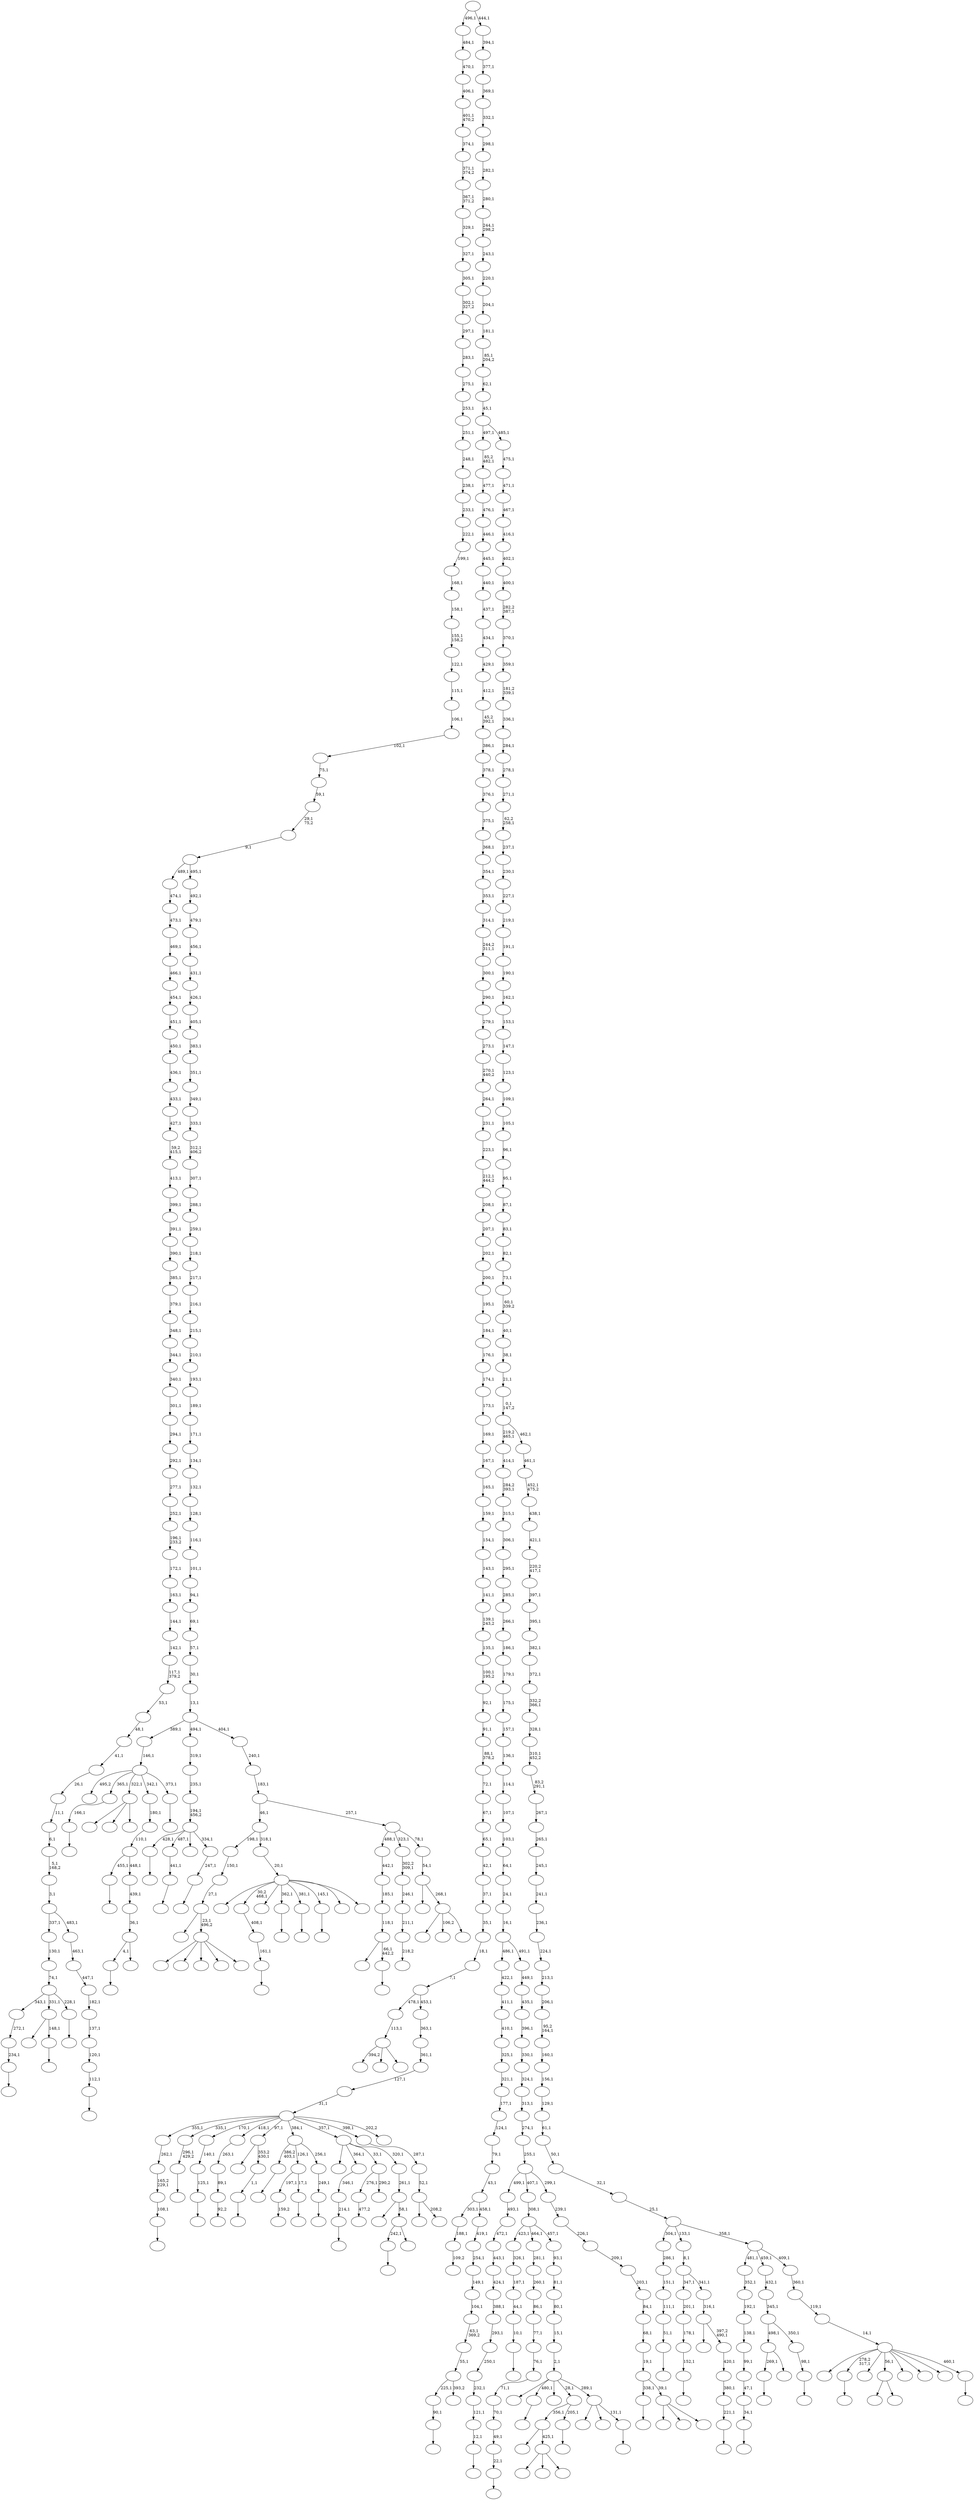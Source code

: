 digraph T {
	600 [label=""]
	599 [label=""]
	598 [label=""]
	597 [label=""]
	596 [label=""]
	595 [label=""]
	594 [label=""]
	593 [label=""]
	592 [label=""]
	591 [label=""]
	590 [label=""]
	589 [label=""]
	588 [label=""]
	587 [label=""]
	586 [label=""]
	585 [label=""]
	584 [label=""]
	583 [label=""]
	582 [label=""]
	581 [label=""]
	580 [label=""]
	579 [label=""]
	578 [label=""]
	577 [label=""]
	576 [label=""]
	575 [label=""]
	574 [label=""]
	573 [label=""]
	572 [label=""]
	571 [label=""]
	570 [label=""]
	569 [label=""]
	568 [label=""]
	567 [label=""]
	566 [label=""]
	565 [label=""]
	564 [label=""]
	563 [label=""]
	562 [label=""]
	561 [label=""]
	560 [label=""]
	559 [label=""]
	558 [label=""]
	557 [label=""]
	556 [label=""]
	555 [label=""]
	554 [label=""]
	553 [label=""]
	552 [label=""]
	551 [label=""]
	550 [label=""]
	549 [label=""]
	548 [label=""]
	547 [label=""]
	546 [label=""]
	545 [label=""]
	544 [label=""]
	543 [label=""]
	542 [label=""]
	541 [label=""]
	540 [label=""]
	539 [label=""]
	538 [label=""]
	537 [label=""]
	536 [label=""]
	535 [label=""]
	534 [label=""]
	533 [label=""]
	532 [label=""]
	531 [label=""]
	530 [label=""]
	529 [label=""]
	528 [label=""]
	527 [label=""]
	526 [label=""]
	525 [label=""]
	524 [label=""]
	523 [label=""]
	522 [label=""]
	521 [label=""]
	520 [label=""]
	519 [label=""]
	518 [label=""]
	517 [label=""]
	516 [label=""]
	515 [label=""]
	514 [label=""]
	513 [label=""]
	512 [label=""]
	511 [label=""]
	510 [label=""]
	509 [label=""]
	508 [label=""]
	507 [label=""]
	506 [label=""]
	505 [label=""]
	504 [label=""]
	503 [label=""]
	502 [label=""]
	501 [label=""]
	500 [label=""]
	499 [label=""]
	498 [label=""]
	497 [label=""]
	496 [label=""]
	495 [label=""]
	494 [label=""]
	493 [label=""]
	492 [label=""]
	491 [label=""]
	490 [label=""]
	489 [label=""]
	488 [label=""]
	487 [label=""]
	486 [label=""]
	485 [label=""]
	484 [label=""]
	483 [label=""]
	482 [label=""]
	481 [label=""]
	480 [label=""]
	479 [label=""]
	478 [label=""]
	477 [label=""]
	476 [label=""]
	475 [label=""]
	474 [label=""]
	473 [label=""]
	472 [label=""]
	471 [label=""]
	470 [label=""]
	469 [label=""]
	468 [label=""]
	467 [label=""]
	466 [label=""]
	465 [label=""]
	464 [label=""]
	463 [label=""]
	462 [label=""]
	461 [label=""]
	460 [label=""]
	459 [label=""]
	458 [label=""]
	457 [label=""]
	456 [label=""]
	455 [label=""]
	454 [label=""]
	453 [label=""]
	452 [label=""]
	451 [label=""]
	450 [label=""]
	449 [label=""]
	448 [label=""]
	447 [label=""]
	446 [label=""]
	445 [label=""]
	444 [label=""]
	443 [label=""]
	442 [label=""]
	441 [label=""]
	440 [label=""]
	439 [label=""]
	438 [label=""]
	437 [label=""]
	436 [label=""]
	435 [label=""]
	434 [label=""]
	433 [label=""]
	432 [label=""]
	431 [label=""]
	430 [label=""]
	429 [label=""]
	428 [label=""]
	427 [label=""]
	426 [label=""]
	425 [label=""]
	424 [label=""]
	423 [label=""]
	422 [label=""]
	421 [label=""]
	420 [label=""]
	419 [label=""]
	418 [label=""]
	417 [label=""]
	416 [label=""]
	415 [label=""]
	414 [label=""]
	413 [label=""]
	412 [label=""]
	411 [label=""]
	410 [label=""]
	409 [label=""]
	408 [label=""]
	407 [label=""]
	406 [label=""]
	405 [label=""]
	404 [label=""]
	403 [label=""]
	402 [label=""]
	401 [label=""]
	400 [label=""]
	399 [label=""]
	398 [label=""]
	397 [label=""]
	396 [label=""]
	395 [label=""]
	394 [label=""]
	393 [label=""]
	392 [label=""]
	391 [label=""]
	390 [label=""]
	389 [label=""]
	388 [label=""]
	387 [label=""]
	386 [label=""]
	385 [label=""]
	384 [label=""]
	383 [label=""]
	382 [label=""]
	381 [label=""]
	380 [label=""]
	379 [label=""]
	378 [label=""]
	377 [label=""]
	376 [label=""]
	375 [label=""]
	374 [label=""]
	373 [label=""]
	372 [label=""]
	371 [label=""]
	370 [label=""]
	369 [label=""]
	368 [label=""]
	367 [label=""]
	366 [label=""]
	365 [label=""]
	364 [label=""]
	363 [label=""]
	362 [label=""]
	361 [label=""]
	360 [label=""]
	359 [label=""]
	358 [label=""]
	357 [label=""]
	356 [label=""]
	355 [label=""]
	354 [label=""]
	353 [label=""]
	352 [label=""]
	351 [label=""]
	350 [label=""]
	349 [label=""]
	348 [label=""]
	347 [label=""]
	346 [label=""]
	345 [label=""]
	344 [label=""]
	343 [label=""]
	342 [label=""]
	341 [label=""]
	340 [label=""]
	339 [label=""]
	338 [label=""]
	337 [label=""]
	336 [label=""]
	335 [label=""]
	334 [label=""]
	333 [label=""]
	332 [label=""]
	331 [label=""]
	330 [label=""]
	329 [label=""]
	328 [label=""]
	327 [label=""]
	326 [label=""]
	325 [label=""]
	324 [label=""]
	323 [label=""]
	322 [label=""]
	321 [label=""]
	320 [label=""]
	319 [label=""]
	318 [label=""]
	317 [label=""]
	316 [label=""]
	315 [label=""]
	314 [label=""]
	313 [label=""]
	312 [label=""]
	311 [label=""]
	310 [label=""]
	309 [label=""]
	308 [label=""]
	307 [label=""]
	306 [label=""]
	305 [label=""]
	304 [label=""]
	303 [label=""]
	302 [label=""]
	301 [label=""]
	300 [label=""]
	299 [label=""]
	298 [label=""]
	297 [label=""]
	296 [label=""]
	295 [label=""]
	294 [label=""]
	293 [label=""]
	292 [label=""]
	291 [label=""]
	290 [label=""]
	289 [label=""]
	288 [label=""]
	287 [label=""]
	286 [label=""]
	285 [label=""]
	284 [label=""]
	283 [label=""]
	282 [label=""]
	281 [label=""]
	280 [label=""]
	279 [label=""]
	278 [label=""]
	277 [label=""]
	276 [label=""]
	275 [label=""]
	274 [label=""]
	273 [label=""]
	272 [label=""]
	271 [label=""]
	270 [label=""]
	269 [label=""]
	268 [label=""]
	267 [label=""]
	266 [label=""]
	265 [label=""]
	264 [label=""]
	263 [label=""]
	262 [label=""]
	261 [label=""]
	260 [label=""]
	259 [label=""]
	258 [label=""]
	257 [label=""]
	256 [label=""]
	255 [label=""]
	254 [label=""]
	253 [label=""]
	252 [label=""]
	251 [label=""]
	250 [label=""]
	249 [label=""]
	248 [label=""]
	247 [label=""]
	246 [label=""]
	245 [label=""]
	244 [label=""]
	243 [label=""]
	242 [label=""]
	241 [label=""]
	240 [label=""]
	239 [label=""]
	238 [label=""]
	237 [label=""]
	236 [label=""]
	235 [label=""]
	234 [label=""]
	233 [label=""]
	232 [label=""]
	231 [label=""]
	230 [label=""]
	229 [label=""]
	228 [label=""]
	227 [label=""]
	226 [label=""]
	225 [label=""]
	224 [label=""]
	223 [label=""]
	222 [label=""]
	221 [label=""]
	220 [label=""]
	219 [label=""]
	218 [label=""]
	217 [label=""]
	216 [label=""]
	215 [label=""]
	214 [label=""]
	213 [label=""]
	212 [label=""]
	211 [label=""]
	210 [label=""]
	209 [label=""]
	208 [label=""]
	207 [label=""]
	206 [label=""]
	205 [label=""]
	204 [label=""]
	203 [label=""]
	202 [label=""]
	201 [label=""]
	200 [label=""]
	199 [label=""]
	198 [label=""]
	197 [label=""]
	196 [label=""]
	195 [label=""]
	194 [label=""]
	193 [label=""]
	192 [label=""]
	191 [label=""]
	190 [label=""]
	189 [label=""]
	188 [label=""]
	187 [label=""]
	186 [label=""]
	185 [label=""]
	184 [label=""]
	183 [label=""]
	182 [label=""]
	181 [label=""]
	180 [label=""]
	179 [label=""]
	178 [label=""]
	177 [label=""]
	176 [label=""]
	175 [label=""]
	174 [label=""]
	173 [label=""]
	172 [label=""]
	171 [label=""]
	170 [label=""]
	169 [label=""]
	168 [label=""]
	167 [label=""]
	166 [label=""]
	165 [label=""]
	164 [label=""]
	163 [label=""]
	162 [label=""]
	161 [label=""]
	160 [label=""]
	159 [label=""]
	158 [label=""]
	157 [label=""]
	156 [label=""]
	155 [label=""]
	154 [label=""]
	153 [label=""]
	152 [label=""]
	151 [label=""]
	150 [label=""]
	149 [label=""]
	148 [label=""]
	147 [label=""]
	146 [label=""]
	145 [label=""]
	144 [label=""]
	143 [label=""]
	142 [label=""]
	141 [label=""]
	140 [label=""]
	139 [label=""]
	138 [label=""]
	137 [label=""]
	136 [label=""]
	135 [label=""]
	134 [label=""]
	133 [label=""]
	132 [label=""]
	131 [label=""]
	130 [label=""]
	129 [label=""]
	128 [label=""]
	127 [label=""]
	126 [label=""]
	125 [label=""]
	124 [label=""]
	123 [label=""]
	122 [label=""]
	121 [label=""]
	120 [label=""]
	119 [label=""]
	118 [label=""]
	117 [label=""]
	116 [label=""]
	115 [label=""]
	114 [label=""]
	113 [label=""]
	112 [label=""]
	111 [label=""]
	110 [label=""]
	109 [label=""]
	108 [label=""]
	107 [label=""]
	106 [label=""]
	105 [label=""]
	104 [label=""]
	103 [label=""]
	102 [label=""]
	101 [label=""]
	100 [label=""]
	99 [label=""]
	98 [label=""]
	97 [label=""]
	96 [label=""]
	95 [label=""]
	94 [label=""]
	93 [label=""]
	92 [label=""]
	91 [label=""]
	90 [label=""]
	89 [label=""]
	88 [label=""]
	87 [label=""]
	86 [label=""]
	85 [label=""]
	84 [label=""]
	83 [label=""]
	82 [label=""]
	81 [label=""]
	80 [label=""]
	79 [label=""]
	78 [label=""]
	77 [label=""]
	76 [label=""]
	75 [label=""]
	74 [label=""]
	73 [label=""]
	72 [label=""]
	71 [label=""]
	70 [label=""]
	69 [label=""]
	68 [label=""]
	67 [label=""]
	66 [label=""]
	65 [label=""]
	64 [label=""]
	63 [label=""]
	62 [label=""]
	61 [label=""]
	60 [label=""]
	59 [label=""]
	58 [label=""]
	57 [label=""]
	56 [label=""]
	55 [label=""]
	54 [label=""]
	53 [label=""]
	52 [label=""]
	51 [label=""]
	50 [label=""]
	49 [label=""]
	48 [label=""]
	47 [label=""]
	46 [label=""]
	45 [label=""]
	44 [label=""]
	43 [label=""]
	42 [label=""]
	41 [label=""]
	40 [label=""]
	39 [label=""]
	38 [label=""]
	37 [label=""]
	36 [label=""]
	35 [label=""]
	34 [label=""]
	33 [label=""]
	32 [label=""]
	31 [label=""]
	30 [label=""]
	29 [label=""]
	28 [label=""]
	27 [label=""]
	26 [label=""]
	25 [label=""]
	24 [label=""]
	23 [label=""]
	22 [label=""]
	21 [label=""]
	20 [label=""]
	19 [label=""]
	18 [label=""]
	17 [label=""]
	16 [label=""]
	15 [label=""]
	14 [label=""]
	13 [label=""]
	12 [label=""]
	11 [label=""]
	10 [label=""]
	9 [label=""]
	8 [label=""]
	7 [label=""]
	6 [label=""]
	5 [label=""]
	4 [label=""]
	3 [label=""]
	2 [label=""]
	1 [label=""]
	0 [label=""]
	598 -> 599 [label="159,2"]
	592 -> 593 [label=""]
	586 -> 587 [label=""]
	585 -> 586 [label="152,1"]
	584 -> 585 [label="178,1"]
	583 -> 584 [label="201,1"]
	581 -> 582 [label=""]
	580 -> 581 [label="108,1"]
	579 -> 580 [label="165,2\n229,1"]
	578 -> 579 [label="262,1"]
	575 -> 576 [label=""]
	574 -> 575 [label="296,1\n429,2"]
	572 -> 573 [label=""]
	571 -> 572 [label="125,1"]
	570 -> 571 [label="140,1"]
	568 -> 569 [label=""]
	566 -> 567 [label=""]
	563 -> 564 [label=""]
	560 -> 568 [label="269,1"]
	560 -> 561 [label=""]
	558 -> 559 [label=""]
	554 -> 555 [label="477,2"]
	551 -> 552 [label="109,2"]
	550 -> 551 [label="188,1"]
	548 -> 549 [label=""]
	547 -> 548 [label="10,1"]
	546 -> 547 [label="44,1"]
	545 -> 546 [label="187,1"]
	544 -> 545 [label="326,1"]
	542 -> 543 [label=""]
	541 -> 542 [label="234,1"]
	540 -> 541 [label="272,1"]
	538 -> 539 [label=""]
	537 -> 538 [label="22,1"]
	536 -> 537 [label="49,1"]
	535 -> 536 [label="70,1"]
	534 -> 535 [label="71,1"]
	533 -> 534 [label="76,1"]
	532 -> 533 [label="77,1"]
	531 -> 532 [label="86,1"]
	530 -> 531 [label="260,1"]
	529 -> 530 [label="281,1"]
	526 -> 527 [label="92,2"]
	525 -> 526 [label="89,1"]
	524 -> 525 [label="263,1"]
	522 -> 523 [label=""]
	521 -> 522 [label="214,1"]
	520 -> 521 [label="346,1"]
	518 -> 519 [label=""]
	517 -> 518 [label="34,1"]
	516 -> 517 [label="47,1"]
	515 -> 516 [label="99,1"]
	514 -> 515 [label="138,1"]
	513 -> 514 [label="192,1"]
	512 -> 513 [label="352,1"]
	510 -> 511 [label=""]
	509 -> 510 [label="51,1"]
	508 -> 509 [label="111,1"]
	507 -> 508 [label="151,1"]
	506 -> 507 [label="286,1"]
	504 -> 505 [label=""]
	501 -> 502 [label=""]
	500 -> 501 [label="161,1"]
	499 -> 500 [label="408,1"]
	495 -> 496 [label=""]
	494 -> 598 [label="197,1"]
	494 -> 495 [label="17,1"]
	492 -> 493 [label=""]
	491 -> 492 [label="1,1"]
	490 -> 600 [label=""]
	490 -> 491 [label="353,2\n430,1"]
	486 -> 487 [label=""]
	484 -> 485 [label=""]
	483 -> 484 [label="98,1"]
	482 -> 560 [label="498,1"]
	482 -> 483 [label="350,1"]
	481 -> 482 [label="345,1"]
	480 -> 481 [label="432,1"]
	477 -> 554 [label="276,1"]
	477 -> 478 [label="290,2"]
	475 -> 476 [label=""]
	474 -> 475 [label="249,1"]
	473 -> 504 [label="386,2\n403,1"]
	473 -> 494 [label="126,1"]
	473 -> 474 [label="256,1"]
	471 -> 472 [label=""]
	470 -> 471 [label="166,1"]
	468 -> 565 [label=""]
	468 -> 553 [label=""]
	468 -> 469 [label=""]
	464 -> 566 [label="242,1"]
	464 -> 465 [label=""]
	463 -> 497 [label=""]
	463 -> 464 [label="58,1"]
	462 -> 463 [label="261,1"]
	461 -> 588 [label=""]
	461 -> 520 [label="364,1"]
	461 -> 477 [label="33,1"]
	461 -> 462 [label="320,1"]
	458 -> 528 [label=""]
	458 -> 488 [label=""]
	458 -> 459 [label=""]
	457 -> 591 [label=""]
	457 -> 458 [label="425,1"]
	455 -> 456 [label=""]
	454 -> 455 [label="12,1"]
	453 -> 454 [label="121,1"]
	452 -> 453 [label="232,1"]
	451 -> 452 [label="250,1"]
	450 -> 451 [label="293,1"]
	449 -> 450 [label="388,1"]
	448 -> 449 [label="424,1"]
	447 -> 448 [label="443,1"]
	446 -> 447 [label="472,1"]
	445 -> 446 [label="493,1"]
	443 -> 562 [label=""]
	443 -> 444 [label="208,2"]
	442 -> 443 [label="52,1"]
	441 -> 442 [label="287,1"]
	438 -> 439 [label=""]
	436 -> 592 [label="4,1"]
	436 -> 437 [label=""]
	435 -> 436 [label="36,1"]
	434 -> 435 [label="439,1"]
	433 -> 558 [label="455,1"]
	433 -> 434 [label="448,1"]
	432 -> 433 [label="110,1"]
	431 -> 432 [label="180,1"]
	429 -> 430 [label=""]
	428 -> 589 [label=""]
	428 -> 429 [label="66,1\n442,2"]
	427 -> 428 [label="118,1"]
	426 -> 427 [label="185,1"]
	425 -> 426 [label="442,1"]
	423 -> 424 [label=""]
	422 -> 489 [label="495,2"]
	422 -> 470 [label="365,1"]
	422 -> 468 [label="322,1"]
	422 -> 431 [label="342,1"]
	422 -> 423 [label="373,1"]
	421 -> 422 [label="146,1"]
	419 -> 420 [label=""]
	417 -> 418 [label=""]
	415 -> 416 [label=""]
	413 -> 414 [label=""]
	412 -> 457 [label="356,1"]
	412 -> 413 [label="205,1"]
	410 -> 411 [label=""]
	409 -> 410 [label="441,1"]
	407 -> 503 [label="394,2"]
	407 -> 479 [label=""]
	407 -> 408 [label=""]
	406 -> 407 [label="113,1"]
	404 -> 405 [label="218,2"]
	403 -> 404 [label="211,1"]
	402 -> 403 [label="246,1"]
	401 -> 402 [label="302,2\n309,1"]
	398 -> 399 [label=""]
	397 -> 557 [label=""]
	397 -> 398 [label="148,1"]
	391 -> 392 [label=""]
	389 -> 393 [label=""]
	389 -> 390 [label=""]
	387 -> 388 [label=""]
	386 -> 595 [label=""]
	386 -> 400 [label=""]
	386 -> 387 [label="131,1"]
	385 -> 577 [label=""]
	385 -> 486 [label="480,1"]
	385 -> 440 [label=""]
	385 -> 412 [label="28,1"]
	385 -> 386 [label="289,1"]
	384 -> 385 [label="2,1"]
	383 -> 384 [label="15,1"]
	382 -> 383 [label="80,1"]
	381 -> 382 [label="81,1"]
	380 -> 381 [label="93,1"]
	379 -> 544 [label="423,1"]
	379 -> 529 [label="464,1"]
	379 -> 380 [label="457,1"]
	378 -> 379 [label="308,1"]
	376 -> 377 [label=""]
	375 -> 376 [label="247,1"]
	374 -> 563 [label="428,1"]
	374 -> 409 [label="487,1"]
	374 -> 396 [label=""]
	374 -> 375 [label="334,1"]
	373 -> 374 [label="194,1\n456,2"]
	372 -> 373 [label="235,1"]
	371 -> 372 [label="319,1"]
	369 -> 370 [label=""]
	368 -> 540 [label="343,1"]
	368 -> 397 [label="331,1"]
	368 -> 369 [label="228,1"]
	367 -> 368 [label="74,1"]
	366 -> 367 [label="130,1"]
	364 -> 365 [label=""]
	363 -> 364 [label="112,1"]
	362 -> 363 [label="120,1"]
	361 -> 362 [label="137,1"]
	360 -> 361 [label="182,1"]
	359 -> 360 [label="447,1"]
	358 -> 359 [label="463,1"]
	357 -> 366 [label="337,1"]
	357 -> 358 [label="483,1"]
	356 -> 357 [label="3,1"]
	355 -> 356 [label="5,1\n168,2"]
	354 -> 355 [label="6,1"]
	353 -> 354 [label="11,1"]
	352 -> 353 [label="26,1"]
	351 -> 352 [label="41,1"]
	350 -> 351 [label="48,1"]
	349 -> 350 [label="53,1"]
	348 -> 349 [label="117,1\n379,2"]
	347 -> 348 [label="142,1"]
	346 -> 347 [label="144,1"]
	345 -> 346 [label="163,1"]
	344 -> 345 [label="172,1"]
	343 -> 344 [label="196,1\n233,2"]
	342 -> 343 [label="252,1"]
	341 -> 342 [label="277,1"]
	340 -> 341 [label="292,1"]
	339 -> 340 [label="294,1"]
	338 -> 339 [label="301,1"]
	337 -> 338 [label="340,1"]
	336 -> 337 [label="344,1"]
	335 -> 336 [label="348,1"]
	334 -> 335 [label="379,1"]
	333 -> 334 [label="385,1"]
	332 -> 333 [label="390,1"]
	331 -> 332 [label="391,1"]
	330 -> 331 [label="399,1"]
	329 -> 330 [label="413,1"]
	328 -> 329 [label="59,2\n415,1"]
	327 -> 328 [label="427,1"]
	326 -> 327 [label="433,1"]
	325 -> 326 [label="436,1"]
	324 -> 325 [label="450,1"]
	323 -> 324 [label="451,1"]
	322 -> 323 [label="454,1"]
	321 -> 322 [label="466,1"]
	320 -> 321 [label="469,1"]
	319 -> 320 [label="473,1"]
	318 -> 319 [label="474,1"]
	314 -> 315 [label=""]
	313 -> 314 [label="90,1"]
	309 -> 310 [label=""]
	308 -> 309 [label="221,1"]
	307 -> 308 [label="380,1"]
	306 -> 307 [label="420,1"]
	305 -> 596 [label=""]
	305 -> 306 [label="397,2\n490,1"]
	304 -> 305 [label="316,1"]
	303 -> 583 [label="347,1"]
	303 -> 304 [label="341,1"]
	302 -> 303 [label="8,1"]
	298 -> 313 [label="225,1"]
	298 -> 299 [label="393,2"]
	297 -> 298 [label="55,1"]
	296 -> 297 [label="63,1\n369,2"]
	295 -> 296 [label="104,1"]
	294 -> 295 [label="149,1"]
	293 -> 294 [label="254,1"]
	292 -> 293 [label="419,1"]
	291 -> 550 [label="303,1"]
	291 -> 292 [label="458,1"]
	290 -> 291 [label="43,1"]
	289 -> 290 [label="79,1"]
	288 -> 289 [label="124,1"]
	287 -> 288 [label="177,1"]
	286 -> 287 [label="321,1"]
	285 -> 286 [label="325,1"]
	284 -> 285 [label="410,1"]
	283 -> 284 [label="411,1"]
	282 -> 283 [label="422,1"]
	280 -> 556 [label=""]
	280 -> 467 [label=""]
	280 -> 466 [label=""]
	280 -> 316 [label=""]
	280 -> 281 [label=""]
	279 -> 394 [label=""]
	279 -> 280 [label="23,1\n496,2"]
	278 -> 279 [label="27,1"]
	277 -> 278 [label="150,1"]
	273 -> 317 [label=""]
	273 -> 275 [label=""]
	273 -> 274 [label=""]
	272 -> 415 [label="338,1"]
	272 -> 273 [label="39,1"]
	271 -> 272 [label="19,1"]
	270 -> 271 [label="68,1"]
	269 -> 270 [label="84,1"]
	268 -> 269 [label="203,1"]
	267 -> 268 [label="209,1"]
	266 -> 267 [label="226,1"]
	265 -> 266 [label="239,1"]
	264 -> 445 [label="499,1"]
	264 -> 378 [label="407,1"]
	264 -> 265 [label="299,1"]
	263 -> 264 [label="255,1"]
	262 -> 263 [label="274,1"]
	261 -> 262 [label="313,1"]
	260 -> 261 [label="324,1"]
	259 -> 260 [label="330,1"]
	258 -> 259 [label="396,1"]
	257 -> 258 [label="435,1"]
	256 -> 257 [label="449,1"]
	255 -> 282 [label="486,1"]
	255 -> 256 [label="491,1"]
	254 -> 255 [label="16,1"]
	253 -> 254 [label="24,1"]
	252 -> 253 [label="64,1"]
	251 -> 252 [label="103,1"]
	250 -> 251 [label="107,1"]
	249 -> 250 [label="114,1"]
	248 -> 249 [label="136,1"]
	247 -> 248 [label="157,1"]
	246 -> 247 [label="175,1"]
	245 -> 246 [label="179,1"]
	244 -> 245 [label="186,1"]
	243 -> 244 [label="266,1"]
	242 -> 243 [label="285,1"]
	241 -> 242 [label="295,1"]
	240 -> 241 [label="306,1"]
	239 -> 240 [label="315,1"]
	238 -> 239 [label="284,2\n393,1"]
	237 -> 238 [label="414,1"]
	235 -> 594 [label=""]
	235 -> 499 [label="30,2\n468,1"]
	235 -> 460 [label=""]
	235 -> 438 [label="362,1"]
	235 -> 419 [label="381,1"]
	235 -> 391 [label="145,1"]
	235 -> 276 [label=""]
	235 -> 236 [label=""]
	234 -> 235 [label="20,1"]
	233 -> 277 [label="198,1"]
	233 -> 234 [label="318,1"]
	231 -> 597 [label=""]
	231 -> 498 [label="106,2"]
	231 -> 232 [label=""]
	230 -> 301 [label=""]
	230 -> 231 [label="268,1"]
	229 -> 230 [label="54,1"]
	228 -> 425 [label="488,1"]
	228 -> 401 [label="323,1"]
	228 -> 229 [label="78,1"]
	227 -> 233 [label="46,1"]
	227 -> 228 [label="257,1"]
	226 -> 227 [label="183,1"]
	225 -> 226 [label="240,1"]
	224 -> 421 [label="389,1"]
	224 -> 371 [label="494,1"]
	224 -> 225 [label="404,1"]
	223 -> 224 [label="13,1"]
	222 -> 223 [label="30,1"]
	221 -> 222 [label="57,1"]
	220 -> 221 [label="69,1"]
	219 -> 220 [label="94,1"]
	218 -> 219 [label="101,1"]
	217 -> 218 [label="116,1"]
	216 -> 217 [label="128,1"]
	215 -> 216 [label="132,1"]
	214 -> 215 [label="134,1"]
	213 -> 214 [label="171,1"]
	212 -> 213 [label="189,1"]
	211 -> 212 [label="193,1"]
	210 -> 211 [label="210,1"]
	209 -> 210 [label="215,1"]
	208 -> 209 [label="216,1"]
	207 -> 208 [label="217,1"]
	206 -> 207 [label="218,1"]
	205 -> 206 [label="259,1"]
	204 -> 205 [label="288,1"]
	203 -> 204 [label="307,1"]
	202 -> 203 [label="312,1\n406,2"]
	201 -> 202 [label="333,1"]
	200 -> 201 [label="349,1"]
	199 -> 200 [label="351,1"]
	198 -> 199 [label="383,1"]
	197 -> 198 [label="405,1"]
	196 -> 197 [label="426,1"]
	195 -> 196 [label="431,1"]
	194 -> 195 [label="456,1"]
	193 -> 194 [label="479,1"]
	192 -> 193 [label="492,1"]
	191 -> 318 [label="489,1"]
	191 -> 192 [label="495,1"]
	190 -> 191 [label="9,1"]
	189 -> 190 [label="29,1\n75,2"]
	188 -> 189 [label="59,1"]
	187 -> 188 [label="75,1"]
	186 -> 187 [label="102,1"]
	185 -> 186 [label="106,1"]
	184 -> 185 [label="115,1"]
	183 -> 184 [label="122,1"]
	182 -> 183 [label="155,1\n158,2"]
	181 -> 182 [label="158,1"]
	180 -> 181 [label="168,1"]
	179 -> 180 [label="199,1"]
	178 -> 179 [label="222,1"]
	177 -> 178 [label="233,1"]
	176 -> 177 [label="238,1"]
	175 -> 176 [label="248,1"]
	174 -> 175 [label="251,1"]
	173 -> 174 [label="253,1"]
	172 -> 173 [label="275,1"]
	171 -> 172 [label="283,1"]
	170 -> 171 [label="297,1"]
	169 -> 170 [label="302,1\n327,2"]
	168 -> 169 [label="305,1"]
	167 -> 168 [label="327,1"]
	166 -> 167 [label="329,1"]
	165 -> 166 [label="367,1\n371,2"]
	164 -> 165 [label="371,1\n374,2"]
	163 -> 164 [label="374,1"]
	162 -> 163 [label="401,1\n470,2"]
	161 -> 162 [label="406,1"]
	160 -> 161 [label="470,1"]
	159 -> 160 [label="484,1"]
	157 -> 578 [label="355,1"]
	157 -> 574 [label="335,1"]
	157 -> 570 [label="170,1"]
	157 -> 524 [label="418,1"]
	157 -> 490 [label="97,1"]
	157 -> 473 [label="384,1"]
	157 -> 461 [label="357,1"]
	157 -> 441 [label="398,1"]
	157 -> 158 [label="202,2"]
	156 -> 157 [label="31,1"]
	155 -> 156 [label="127,1"]
	154 -> 155 [label="361,1"]
	153 -> 154 [label="363,1"]
	152 -> 406 [label="478,1"]
	152 -> 153 [label="453,1"]
	151 -> 152 [label="7,1"]
	150 -> 151 [label="18,1"]
	149 -> 150 [label="35,1"]
	148 -> 149 [label="37,1"]
	147 -> 148 [label="42,1"]
	146 -> 147 [label="65,1"]
	145 -> 146 [label="67,1"]
	144 -> 145 [label="72,1"]
	143 -> 144 [label="88,1\n378,2"]
	142 -> 143 [label="91,1"]
	141 -> 142 [label="92,1"]
	140 -> 141 [label="100,1\n195,2"]
	139 -> 140 [label="135,1"]
	138 -> 139 [label="139,1\n243,2"]
	137 -> 138 [label="141,1"]
	136 -> 137 [label="143,1"]
	135 -> 136 [label="154,1"]
	134 -> 135 [label="159,1"]
	133 -> 134 [label="165,1"]
	132 -> 133 [label="167,1"]
	131 -> 132 [label="169,1"]
	130 -> 131 [label="173,1"]
	129 -> 130 [label="174,1"]
	128 -> 129 [label="176,1"]
	127 -> 128 [label="184,1"]
	126 -> 127 [label="195,1"]
	125 -> 126 [label="200,1"]
	124 -> 125 [label="202,1"]
	123 -> 124 [label="207,1"]
	122 -> 123 [label="208,1"]
	121 -> 122 [label="212,1\n444,2"]
	120 -> 121 [label="223,1"]
	119 -> 120 [label="231,1"]
	118 -> 119 [label="264,1"]
	117 -> 118 [label="270,1\n440,2"]
	116 -> 117 [label="273,1"]
	115 -> 116 [label="279,1"]
	114 -> 115 [label="290,1"]
	113 -> 114 [label="300,1"]
	112 -> 113 [label="244,2\n311,1"]
	111 -> 112 [label="314,1"]
	110 -> 111 [label="353,1"]
	109 -> 110 [label="354,1"]
	108 -> 109 [label="368,1"]
	107 -> 108 [label="375,1"]
	106 -> 107 [label="376,1"]
	105 -> 106 [label="378,1"]
	104 -> 105 [label="386,1"]
	103 -> 104 [label="45,2\n392,1"]
	102 -> 103 [label="412,1"]
	101 -> 102 [label="429,1"]
	100 -> 101 [label="434,1"]
	99 -> 100 [label="437,1"]
	98 -> 99 [label="440,1"]
	97 -> 98 [label="445,1"]
	96 -> 97 [label="446,1"]
	95 -> 96 [label="476,1"]
	94 -> 95 [label="477,1"]
	93 -> 94 [label="85,2\n482,1"]
	91 -> 92 [label=""]
	90 -> 590 [label=""]
	90 -> 417 [label="278,2\n317,1"]
	90 -> 395 [label=""]
	90 -> 389 [label="56,1"]
	90 -> 312 [label=""]
	90 -> 311 [label=""]
	90 -> 300 [label=""]
	90 -> 91 [label="460,1"]
	89 -> 90 [label="14,1"]
	88 -> 89 [label="119,1"]
	87 -> 88 [label="360,1"]
	86 -> 512 [label="481,1"]
	86 -> 480 [label="459,1"]
	86 -> 87 [label="409,1"]
	85 -> 506 [label="304,1"]
	85 -> 302 [label="133,1"]
	85 -> 86 [label="358,1"]
	84 -> 85 [label="25,1"]
	83 -> 84 [label="32,1"]
	82 -> 83 [label="50,1"]
	81 -> 82 [label="61,1"]
	80 -> 81 [label="129,1"]
	79 -> 80 [label="156,1"]
	78 -> 79 [label="160,1"]
	77 -> 78 [label="95,2\n164,1"]
	76 -> 77 [label="206,1"]
	75 -> 76 [label="213,1"]
	74 -> 75 [label="224,1"]
	73 -> 74 [label="236,1"]
	72 -> 73 [label="241,1"]
	71 -> 72 [label="245,1"]
	70 -> 71 [label="265,1"]
	69 -> 70 [label="267,1"]
	68 -> 69 [label="83,2\n291,1"]
	67 -> 68 [label="310,1\n452,2"]
	66 -> 67 [label="328,1"]
	65 -> 66 [label="332,2\n366,1"]
	64 -> 65 [label="372,1"]
	63 -> 64 [label="382,1"]
	62 -> 63 [label="395,1"]
	61 -> 62 [label="397,1"]
	60 -> 61 [label="220,2\n417,1"]
	59 -> 60 [label="421,1"]
	58 -> 59 [label="438,1"]
	57 -> 58 [label="452,1\n475,2"]
	56 -> 57 [label="461,1"]
	55 -> 237 [label="219,2\n465,1"]
	55 -> 56 [label="462,1"]
	54 -> 55 [label="0,1\n147,2"]
	53 -> 54 [label="21,1"]
	52 -> 53 [label="38,1"]
	51 -> 52 [label="40,1"]
	50 -> 51 [label="60,1\n339,2"]
	49 -> 50 [label="73,1"]
	48 -> 49 [label="82,1"]
	47 -> 48 [label="83,1"]
	46 -> 47 [label="87,1"]
	45 -> 46 [label="95,1"]
	44 -> 45 [label="96,1"]
	43 -> 44 [label="105,1"]
	42 -> 43 [label="109,1"]
	41 -> 42 [label="123,1"]
	40 -> 41 [label="147,1"]
	39 -> 40 [label="153,1"]
	38 -> 39 [label="162,1"]
	37 -> 38 [label="190,1"]
	36 -> 37 [label="191,1"]
	35 -> 36 [label="219,1"]
	34 -> 35 [label="227,1"]
	33 -> 34 [label="230,1"]
	32 -> 33 [label="237,1"]
	31 -> 32 [label="62,2\n258,1"]
	30 -> 31 [label="271,1"]
	29 -> 30 [label="278,1"]
	28 -> 29 [label="284,1"]
	27 -> 28 [label="336,1"]
	26 -> 27 [label="181,2\n339,1"]
	25 -> 26 [label="359,1"]
	24 -> 25 [label="370,1"]
	23 -> 24 [label="282,2\n387,1"]
	22 -> 23 [label="400,1"]
	21 -> 22 [label="402,1"]
	20 -> 21 [label="416,1"]
	19 -> 20 [label="467,1"]
	18 -> 19 [label="471,1"]
	17 -> 18 [label="475,1"]
	16 -> 93 [label="497,1"]
	16 -> 17 [label="485,1"]
	15 -> 16 [label="45,1"]
	14 -> 15 [label="62,1"]
	13 -> 14 [label="85,1\n204,2"]
	12 -> 13 [label="181,1"]
	11 -> 12 [label="204,1"]
	10 -> 11 [label="220,1"]
	9 -> 10 [label="243,1"]
	8 -> 9 [label="244,1\n298,2"]
	7 -> 8 [label="280,1"]
	6 -> 7 [label="282,1"]
	5 -> 6 [label="298,1"]
	4 -> 5 [label="332,1"]
	3 -> 4 [label="369,1"]
	2 -> 3 [label="377,1"]
	1 -> 2 [label="394,1"]
	0 -> 159 [label="496,1"]
	0 -> 1 [label="444,1"]
}
